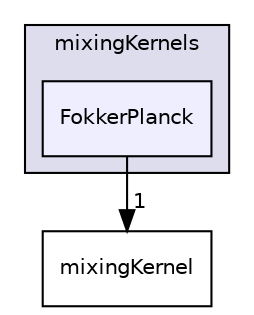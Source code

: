 digraph "FokkerPlanck" {
  bgcolor=transparent;
  compound=true
  node [ fontsize="10", fontname="Helvetica"];
  edge [ labelfontsize="10", labelfontname="Helvetica"];
  subgraph clusterdir_59c2c0be88902734948c694706404395 {
    graph [ bgcolor="#ddddee", pencolor="black", label="mixingKernels" fontname="Helvetica", fontsize="10", URL="dir_59c2c0be88902734948c694706404395.html"]
  dir_9cf8c1fe955c19230075a4ccb15e9149 [shape=box, label="FokkerPlanck", style="filled", fillcolor="#eeeeff", pencolor="black", URL="dir_9cf8c1fe955c19230075a4ccb15e9149.html"];
  }
  dir_5b2311dddb8d1d4e27493a6b3d60ef15 [shape=box label="mixingKernel" URL="dir_5b2311dddb8d1d4e27493a6b3d60ef15.html"];
  dir_9cf8c1fe955c19230075a4ccb15e9149->dir_5b2311dddb8d1d4e27493a6b3d60ef15 [headlabel="1", labeldistance=1.5 headhref="dir_000155_000232.html"];
}
